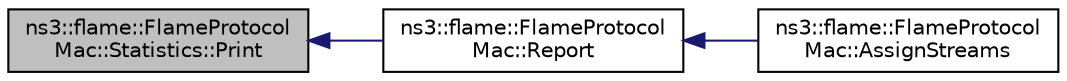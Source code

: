 digraph "ns3::flame::FlameProtocolMac::Statistics::Print"
{
  edge [fontname="Helvetica",fontsize="10",labelfontname="Helvetica",labelfontsize="10"];
  node [fontname="Helvetica",fontsize="10",shape=record];
  rankdir="LR";
  Node1 [label="ns3::flame::FlameProtocol\lMac::Statistics::Print",height=0.2,width=0.4,color="black", fillcolor="grey75", style="filled", fontcolor="black"];
  Node1 -> Node2 [dir="back",color="midnightblue",fontsize="10",style="solid"];
  Node2 [label="ns3::flame::FlameProtocol\lMac::Report",height=0.2,width=0.4,color="black", fillcolor="white", style="filled",URL="$de/d6d/classns3_1_1flame_1_1FlameProtocolMac.html#a1c5dbe2b2a9705f8f752a42807140f0d"];
  Node2 -> Node3 [dir="back",color="midnightblue",fontsize="10",style="solid"];
  Node3 [label="ns3::flame::FlameProtocol\lMac::AssignStreams",height=0.2,width=0.4,color="black", fillcolor="white", style="filled",URL="$de/d6d/classns3_1_1flame_1_1FlameProtocolMac.html#ab5e94836eab2e9502f765c72a0a4e8a3"];
}
